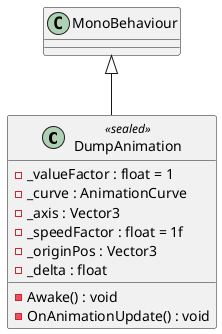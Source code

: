 @startuml
class DumpAnimation <<sealed>> {
    - _valueFactor : float = 1
    - _curve : AnimationCurve
    - _axis : Vector3
    - _speedFactor : float = 1f
    - _originPos : Vector3
    - _delta : float
    - Awake() : void
    - OnAnimationUpdate() : void
}
MonoBehaviour <|-- DumpAnimation
@enduml
